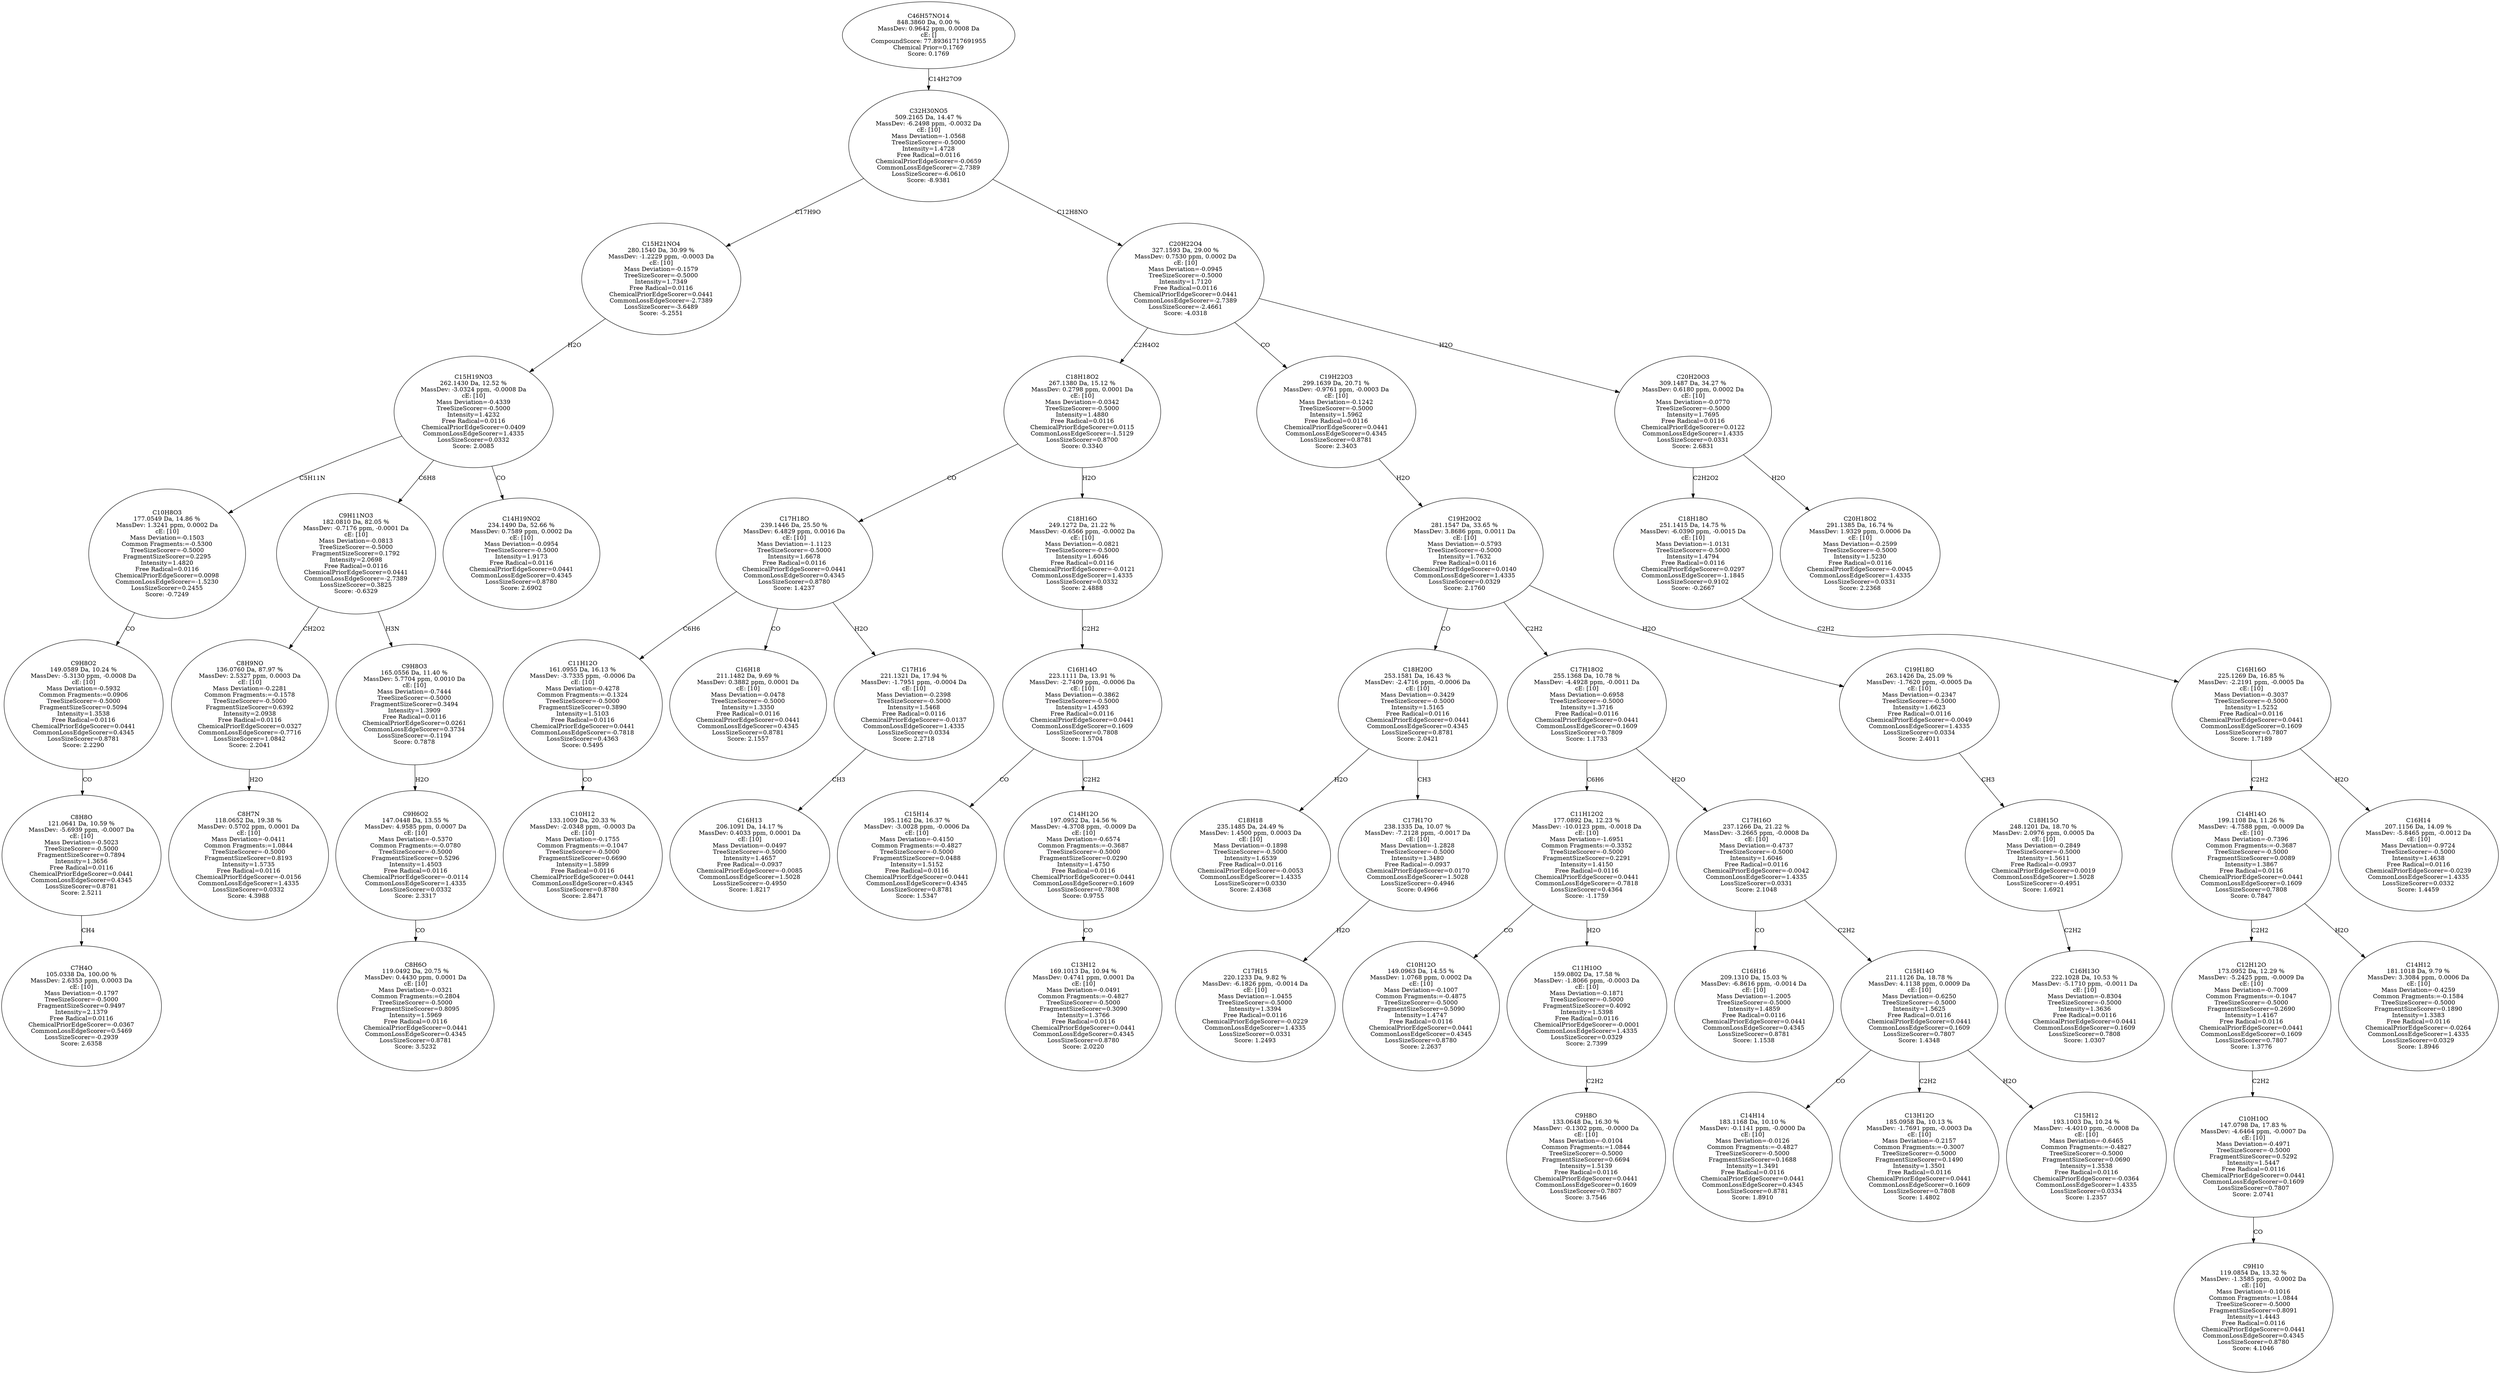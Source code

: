 strict digraph {
v1 [label="C7H4O\n105.0338 Da, 100.00 %\nMassDev: 2.6353 ppm, 0.0003 Da\ncE: [10]\nMass Deviation=-0.1797\nTreeSizeScorer=-0.5000\nFragmentSizeScorer=0.9497\nIntensity=2.1379\nFree Radical=0.0116\nChemicalPriorEdgeScorer=-0.0367\nCommonLossEdgeScorer=0.5469\nLossSizeScorer=-0.2939\nScore: 2.6358"];
v2 [label="C8H8O\n121.0641 Da, 10.59 %\nMassDev: -5.6939 ppm, -0.0007 Da\ncE: [10]\nMass Deviation=-0.5023\nTreeSizeScorer=-0.5000\nFragmentSizeScorer=0.7894\nIntensity=1.3656\nFree Radical=0.0116\nChemicalPriorEdgeScorer=0.0441\nCommonLossEdgeScorer=0.4345\nLossSizeScorer=0.8781\nScore: 2.5211"];
v3 [label="C9H8O2\n149.0589 Da, 10.24 %\nMassDev: -5.3130 ppm, -0.0008 Da\ncE: [10]\nMass Deviation=-0.5932\nCommon Fragments:=0.0906\nTreeSizeScorer=-0.5000\nFragmentSizeScorer=0.5094\nIntensity=1.3538\nFree Radical=0.0116\nChemicalPriorEdgeScorer=0.0441\nCommonLossEdgeScorer=0.4345\nLossSizeScorer=0.8781\nScore: 2.2290"];
v4 [label="C10H8O3\n177.0549 Da, 14.86 %\nMassDev: 1.3241 ppm, 0.0002 Da\ncE: [10]\nMass Deviation=-0.1503\nCommon Fragments:=-0.5300\nTreeSizeScorer=-0.5000\nFragmentSizeScorer=0.2295\nIntensity=1.4820\nFree Radical=0.0116\nChemicalPriorEdgeScorer=0.0098\nCommonLossEdgeScorer=-1.5230\nLossSizeScorer=0.2455\nScore: -0.7249"];
v5 [label="C8H7N\n118.0652 Da, 19.38 %\nMassDev: 0.5702 ppm, 0.0001 Da\ncE: [10]\nMass Deviation=-0.0411\nCommon Fragments:=1.0844\nTreeSizeScorer=-0.5000\nFragmentSizeScorer=0.8193\nIntensity=1.5735\nFree Radical=0.0116\nChemicalPriorEdgeScorer=-0.0156\nCommonLossEdgeScorer=1.4335\nLossSizeScorer=0.0332\nScore: 4.3988"];
v6 [label="C8H9NO\n136.0760 Da, 87.97 %\nMassDev: 2.5327 ppm, 0.0003 Da\ncE: [10]\nMass Deviation=-0.2281\nCommon Fragments:=-0.1578\nTreeSizeScorer=-0.5000\nFragmentSizeScorer=0.6392\nIntensity=2.0938\nFree Radical=0.0116\nChemicalPriorEdgeScorer=0.0327\nCommonLossEdgeScorer=-0.7716\nLossSizeScorer=1.0842\nScore: 2.2041"];
v7 [label="C8H6O\n119.0492 Da, 20.75 %\nMassDev: 0.4430 ppm, 0.0001 Da\ncE: [10]\nMass Deviation=-0.0321\nCommon Fragments:=0.2804\nTreeSizeScorer=-0.5000\nFragmentSizeScorer=0.8095\nIntensity=1.5969\nFree Radical=0.0116\nChemicalPriorEdgeScorer=0.0441\nCommonLossEdgeScorer=0.4345\nLossSizeScorer=0.8781\nScore: 3.5232"];
v8 [label="C9H6O2\n147.0448 Da, 13.55 %\nMassDev: 4.9585 ppm, 0.0007 Da\ncE: [10]\nMass Deviation=-0.5370\nCommon Fragments:=-0.0780\nTreeSizeScorer=-0.5000\nFragmentSizeScorer=0.5296\nIntensity=1.4503\nFree Radical=0.0116\nChemicalPriorEdgeScorer=-0.0114\nCommonLossEdgeScorer=1.4335\nLossSizeScorer=0.0332\nScore: 2.3317"];
v9 [label="C9H8O3\n165.0556 Da, 11.40 %\nMassDev: 5.7704 ppm, 0.0010 Da\ncE: [10]\nMass Deviation=-0.7444\nTreeSizeScorer=-0.5000\nFragmentSizeScorer=0.3494\nIntensity=1.3909\nFree Radical=0.0116\nChemicalPriorEdgeScorer=0.0261\nCommonLossEdgeScorer=0.3734\nLossSizeScorer=-0.1194\nScore: 0.7878"];
v10 [label="C9H11NO3\n182.0810 Da, 82.05 %\nMassDev: -0.7176 ppm, -0.0001 Da\ncE: [10]\nMass Deviation=-0.0813\nTreeSizeScorer=-0.5000\nFragmentSizeScorer=0.1792\nIntensity=2.0698\nFree Radical=0.0116\nChemicalPriorEdgeScorer=0.0441\nCommonLossEdgeScorer=-2.7389\nLossSizeScorer=0.3825\nScore: -0.6329"];
v11 [label="C14H19NO2\n234.1490 Da, 52.66 %\nMassDev: 0.7589 ppm, 0.0002 Da\ncE: [10]\nMass Deviation=-0.0954\nTreeSizeScorer=-0.5000\nIntensity=1.9173\nFree Radical=0.0116\nChemicalPriorEdgeScorer=0.0441\nCommonLossEdgeScorer=0.4345\nLossSizeScorer=0.8780\nScore: 2.6902"];
v12 [label="C15H19NO3\n262.1430 Da, 12.52 %\nMassDev: -3.0324 ppm, -0.0008 Da\ncE: [10]\nMass Deviation=-0.4339\nTreeSizeScorer=-0.5000\nIntensity=1.4232\nFree Radical=0.0116\nChemicalPriorEdgeScorer=0.0409\nCommonLossEdgeScorer=1.4335\nLossSizeScorer=0.0332\nScore: 2.0085"];
v13 [label="C15H21NO4\n280.1540 Da, 30.99 %\nMassDev: -1.2229 ppm, -0.0003 Da\ncE: [10]\nMass Deviation=-0.1579\nTreeSizeScorer=-0.5000\nIntensity=1.7349\nFree Radical=0.0116\nChemicalPriorEdgeScorer=0.0441\nCommonLossEdgeScorer=-2.7389\nLossSizeScorer=-3.6489\nScore: -5.2551"];
v14 [label="C10H12\n133.1009 Da, 20.33 %\nMassDev: -2.0348 ppm, -0.0003 Da\ncE: [10]\nMass Deviation=-0.1755\nCommon Fragments:=-0.1047\nTreeSizeScorer=-0.5000\nFragmentSizeScorer=0.6690\nIntensity=1.5899\nFree Radical=0.0116\nChemicalPriorEdgeScorer=0.0441\nCommonLossEdgeScorer=0.4345\nLossSizeScorer=0.8780\nScore: 2.8471"];
v15 [label="C11H12O\n161.0955 Da, 16.13 %\nMassDev: -3.7335 ppm, -0.0006 Da\ncE: [10]\nMass Deviation=-0.4278\nCommon Fragments:=-0.1324\nTreeSizeScorer=-0.5000\nFragmentSizeScorer=0.3890\nIntensity=1.5103\nFree Radical=0.0116\nChemicalPriorEdgeScorer=0.0441\nCommonLossEdgeScorer=-0.7818\nLossSizeScorer=0.4363\nScore: 0.5495"];
v16 [label="C16H18\n211.1482 Da, 9.69 %\nMassDev: 0.3882 ppm, 0.0001 Da\ncE: [10]\nMass Deviation=-0.0478\nTreeSizeScorer=-0.5000\nIntensity=1.3350\nFree Radical=0.0116\nChemicalPriorEdgeScorer=0.0441\nCommonLossEdgeScorer=0.4345\nLossSizeScorer=0.8781\nScore: 2.1557"];
v17 [label="C16H13\n206.1091 Da, 14.17 %\nMassDev: 0.4033 ppm, 0.0001 Da\ncE: [10]\nMass Deviation=-0.0497\nTreeSizeScorer=-0.5000\nIntensity=1.4657\nFree Radical=-0.0937\nChemicalPriorEdgeScorer=-0.0085\nCommonLossEdgeScorer=1.5028\nLossSizeScorer=-0.4950\nScore: 1.8217"];
v18 [label="C17H16\n221.1321 Da, 17.94 %\nMassDev: -1.7951 ppm, -0.0004 Da\ncE: [10]\nMass Deviation=-0.2398\nTreeSizeScorer=-0.5000\nIntensity=1.5468\nFree Radical=0.0116\nChemicalPriorEdgeScorer=-0.0137\nCommonLossEdgeScorer=1.4335\nLossSizeScorer=0.0334\nScore: 2.2718"];
v19 [label="C17H18O\n239.1446 Da, 25.50 %\nMassDev: 6.4829 ppm, 0.0016 Da\ncE: [10]\nMass Deviation=-1.1123\nTreeSizeScorer=-0.5000\nIntensity=1.6678\nFree Radical=0.0116\nChemicalPriorEdgeScorer=0.0441\nCommonLossEdgeScorer=0.4345\nLossSizeScorer=0.8780\nScore: 1.4237"];
v20 [label="C15H14\n195.1162 Da, 16.37 %\nMassDev: -3.0028 ppm, -0.0006 Da\ncE: [10]\nMass Deviation=-0.4150\nCommon Fragments:=-0.4827\nTreeSizeScorer=-0.5000\nFragmentSizeScorer=0.0488\nIntensity=1.5152\nFree Radical=0.0116\nChemicalPriorEdgeScorer=0.0441\nCommonLossEdgeScorer=0.4345\nLossSizeScorer=0.8781\nScore: 1.5347"];
v21 [label="C13H12\n169.1013 Da, 10.94 %\nMassDev: 0.4741 ppm, 0.0001 Da\ncE: [10]\nMass Deviation=-0.0491\nCommon Fragments:=-0.4827\nTreeSizeScorer=-0.5000\nFragmentSizeScorer=0.3090\nIntensity=1.3766\nFree Radical=0.0116\nChemicalPriorEdgeScorer=0.0441\nCommonLossEdgeScorer=0.4345\nLossSizeScorer=0.8780\nScore: 2.0220"];
v22 [label="C14H12O\n197.0952 Da, 14.56 %\nMassDev: -4.3708 ppm, -0.0009 Da\ncE: [10]\nMass Deviation=-0.6574\nCommon Fragments:=-0.3687\nTreeSizeScorer=-0.5000\nFragmentSizeScorer=0.0290\nIntensity=1.4750\nFree Radical=0.0116\nChemicalPriorEdgeScorer=0.0441\nCommonLossEdgeScorer=0.1609\nLossSizeScorer=0.7808\nScore: 0.9755"];
v23 [label="C16H14O\n223.1111 Da, 13.91 %\nMassDev: -2.7409 ppm, -0.0006 Da\ncE: [10]\nMass Deviation=-0.3862\nTreeSizeScorer=-0.5000\nIntensity=1.4593\nFree Radical=0.0116\nChemicalPriorEdgeScorer=0.0441\nCommonLossEdgeScorer=0.1609\nLossSizeScorer=0.7808\nScore: 1.5704"];
v24 [label="C18H16O\n249.1272 Da, 21.22 %\nMassDev: -0.6566 ppm, -0.0002 Da\ncE: [10]\nMass Deviation=-0.0821\nTreeSizeScorer=-0.5000\nIntensity=1.6046\nFree Radical=0.0116\nChemicalPriorEdgeScorer=-0.0121\nCommonLossEdgeScorer=1.4335\nLossSizeScorer=0.0332\nScore: 2.4888"];
v25 [label="C18H18O2\n267.1380 Da, 15.12 %\nMassDev: 0.2798 ppm, 0.0001 Da\ncE: [10]\nMass Deviation=-0.0342\nTreeSizeScorer=-0.5000\nIntensity=1.4880\nFree Radical=0.0116\nChemicalPriorEdgeScorer=0.0115\nCommonLossEdgeScorer=-1.5129\nLossSizeScorer=0.8700\nScore: 0.3340"];
v26 [label="C18H18\n235.1485 Da, 24.49 %\nMassDev: 1.4500 ppm, 0.0003 Da\ncE: [10]\nMass Deviation=-0.1898\nTreeSizeScorer=-0.5000\nIntensity=1.6539\nFree Radical=0.0116\nChemicalPriorEdgeScorer=-0.0053\nCommonLossEdgeScorer=1.4335\nLossSizeScorer=0.0330\nScore: 2.4368"];
v27 [label="C17H15\n220.1233 Da, 9.82 %\nMassDev: -6.1826 ppm, -0.0014 Da\ncE: [10]\nMass Deviation=-1.0455\nTreeSizeScorer=-0.5000\nIntensity=1.3394\nFree Radical=0.0116\nChemicalPriorEdgeScorer=-0.0229\nCommonLossEdgeScorer=1.4335\nLossSizeScorer=0.0331\nScore: 1.2493"];
v28 [label="C17H17O\n238.1335 Da, 10.07 %\nMassDev: -7.2128 ppm, -0.0017 Da\ncE: [10]\nMass Deviation=-1.2828\nTreeSizeScorer=-0.5000\nIntensity=1.3480\nFree Radical=-0.0937\nChemicalPriorEdgeScorer=0.0170\nCommonLossEdgeScorer=1.5028\nLossSizeScorer=-0.4946\nScore: 0.4966"];
v29 [label="C18H20O\n253.1581 Da, 16.43 %\nMassDev: -2.4716 ppm, -0.0006 Da\ncE: [10]\nMass Deviation=-0.3429\nTreeSizeScorer=-0.5000\nIntensity=1.5165\nFree Radical=0.0116\nChemicalPriorEdgeScorer=0.0441\nCommonLossEdgeScorer=0.4345\nLossSizeScorer=0.8781\nScore: 2.0421"];
v30 [label="C10H12O\n149.0963 Da, 14.55 %\nMassDev: 1.0768 ppm, 0.0002 Da\ncE: [10]\nMass Deviation=-0.1007\nCommon Fragments:=-0.4875\nTreeSizeScorer=-0.5000\nFragmentSizeScorer=0.5090\nIntensity=1.4747\nFree Radical=0.0116\nChemicalPriorEdgeScorer=0.0441\nCommonLossEdgeScorer=0.4345\nLossSizeScorer=0.8780\nScore: 2.2637"];
v31 [label="C9H8O\n133.0648 Da, 16.30 %\nMassDev: -0.1302 ppm, -0.0000 Da\ncE: [10]\nMass Deviation=-0.0104\nCommon Fragments:=1.0844\nTreeSizeScorer=-0.5000\nFragmentSizeScorer=0.6694\nIntensity=1.5139\nFree Radical=0.0116\nChemicalPriorEdgeScorer=0.0441\nCommonLossEdgeScorer=0.1609\nLossSizeScorer=0.7807\nScore: 3.7546"];
v32 [label="C11H10O\n159.0802 Da, 17.58 %\nMassDev: -1.8066 ppm, -0.0003 Da\ncE: [10]\nMass Deviation=-0.1871\nTreeSizeScorer=-0.5000\nFragmentSizeScorer=0.4092\nIntensity=1.5398\nFree Radical=0.0116\nChemicalPriorEdgeScorer=-0.0001\nCommonLossEdgeScorer=1.4335\nLossSizeScorer=0.0329\nScore: 2.7399"];
v33 [label="C11H12O2\n177.0892 Da, 12.23 %\nMassDev: -10.0123 ppm, -0.0018 Da\ncE: [10]\nMass Deviation=-1.6951\nCommon Fragments:=-0.3352\nTreeSizeScorer=-0.5000\nFragmentSizeScorer=0.2291\nIntensity=1.4150\nFree Radical=0.0116\nChemicalPriorEdgeScorer=0.0441\nCommonLossEdgeScorer=-0.7818\nLossSizeScorer=0.4364\nScore: -1.1759"];
v34 [label="C16H16\n209.1310 Da, 15.03 %\nMassDev: -6.8616 ppm, -0.0014 Da\ncE: [10]\nMass Deviation=-1.2005\nTreeSizeScorer=-0.5000\nIntensity=1.4859\nFree Radical=0.0116\nChemicalPriorEdgeScorer=0.0441\nCommonLossEdgeScorer=0.4345\nLossSizeScorer=0.8781\nScore: 1.1538"];
v35 [label="C14H14\n183.1168 Da, 10.10 %\nMassDev: -0.1141 ppm, -0.0000 Da\ncE: [10]\nMass Deviation=-0.0126\nCommon Fragments:=-0.4827\nTreeSizeScorer=-0.5000\nFragmentSizeScorer=0.1688\nIntensity=1.3491\nFree Radical=0.0116\nChemicalPriorEdgeScorer=0.0441\nCommonLossEdgeScorer=0.4345\nLossSizeScorer=0.8781\nScore: 1.8910"];
v36 [label="C13H12O\n185.0958 Da, 10.13 %\nMassDev: -1.7691 ppm, -0.0003 Da\ncE: [10]\nMass Deviation=-0.2157\nCommon Fragments:=-0.3007\nTreeSizeScorer=-0.5000\nFragmentSizeScorer=0.1490\nIntensity=1.3501\nFree Radical=0.0116\nChemicalPriorEdgeScorer=0.0441\nCommonLossEdgeScorer=0.1609\nLossSizeScorer=0.7808\nScore: 1.4802"];
v37 [label="C15H12\n193.1003 Da, 10.24 %\nMassDev: -4.4010 ppm, -0.0008 Da\ncE: [10]\nMass Deviation=-0.6465\nCommon Fragments:=-0.4827\nTreeSizeScorer=-0.5000\nFragmentSizeScorer=0.0690\nIntensity=1.3538\nFree Radical=0.0116\nChemicalPriorEdgeScorer=-0.0364\nCommonLossEdgeScorer=1.4335\nLossSizeScorer=0.0334\nScore: 1.2357"];
v38 [label="C15H14O\n211.1126 Da, 18.78 %\nMassDev: 4.1138 ppm, 0.0009 Da\ncE: [10]\nMass Deviation=-0.6250\nTreeSizeScorer=-0.5000\nIntensity=1.5625\nFree Radical=0.0116\nChemicalPriorEdgeScorer=0.0441\nCommonLossEdgeScorer=0.1609\nLossSizeScorer=0.7807\nScore: 1.4348"];
v39 [label="C17H16O\n237.1266 Da, 21.22 %\nMassDev: -3.2665 ppm, -0.0008 Da\ncE: [10]\nMass Deviation=-0.4737\nTreeSizeScorer=-0.5000\nIntensity=1.6046\nFree Radical=0.0116\nChemicalPriorEdgeScorer=-0.0042\nCommonLossEdgeScorer=1.4335\nLossSizeScorer=0.0331\nScore: 2.1048"];
v40 [label="C17H18O2\n255.1368 Da, 10.78 %\nMassDev: -4.4928 ppm, -0.0011 Da\ncE: [10]\nMass Deviation=-0.6958\nTreeSizeScorer=-0.5000\nIntensity=1.3716\nFree Radical=0.0116\nChemicalPriorEdgeScorer=0.0441\nCommonLossEdgeScorer=0.1609\nLossSizeScorer=0.7809\nScore: 1.1733"];
v41 [label="C16H13O\n222.1028 Da, 10.53 %\nMassDev: -5.1710 ppm, -0.0011 Da\ncE: [10]\nMass Deviation=-0.8304\nTreeSizeScorer=-0.5000\nIntensity=1.3636\nFree Radical=0.0116\nChemicalPriorEdgeScorer=0.0441\nCommonLossEdgeScorer=0.1609\nLossSizeScorer=0.7808\nScore: 1.0307"];
v42 [label="C18H15O\n248.1201 Da, 18.70 %\nMassDev: 2.0976 ppm, 0.0005 Da\ncE: [10]\nMass Deviation=-0.2849\nTreeSizeScorer=-0.5000\nIntensity=1.5611\nFree Radical=-0.0937\nChemicalPriorEdgeScorer=0.0019\nCommonLossEdgeScorer=1.5028\nLossSizeScorer=-0.4951\nScore: 1.6921"];
v43 [label="C19H18O\n263.1426 Da, 25.09 %\nMassDev: -1.7620 ppm, -0.0005 Da\ncE: [10]\nMass Deviation=-0.2347\nTreeSizeScorer=-0.5000\nIntensity=1.6623\nFree Radical=0.0116\nChemicalPriorEdgeScorer=-0.0049\nCommonLossEdgeScorer=1.4335\nLossSizeScorer=0.0334\nScore: 2.4011"];
v44 [label="C19H20O2\n281.1547 Da, 33.65 %\nMassDev: 3.8686 ppm, 0.0011 Da\ncE: [10]\nMass Deviation=-0.5793\nTreeSizeScorer=-0.5000\nIntensity=1.7632\nFree Radical=0.0116\nChemicalPriorEdgeScorer=0.0140\nCommonLossEdgeScorer=1.4335\nLossSizeScorer=0.0329\nScore: 2.1760"];
v45 [label="C19H22O3\n299.1639 Da, 20.71 %\nMassDev: -0.9761 ppm, -0.0003 Da\ncE: [10]\nMass Deviation=-0.1242\nTreeSizeScorer=-0.5000\nIntensity=1.5962\nFree Radical=0.0116\nChemicalPriorEdgeScorer=0.0441\nCommonLossEdgeScorer=0.4345\nLossSizeScorer=0.8781\nScore: 2.3403"];
v46 [label="C9H10\n119.0854 Da, 13.32 %\nMassDev: -1.3585 ppm, -0.0002 Da\ncE: [10]\nMass Deviation=-0.1016\nCommon Fragments:=1.0844\nTreeSizeScorer=-0.5000\nFragmentSizeScorer=0.8091\nIntensity=1.4443\nFree Radical=0.0116\nChemicalPriorEdgeScorer=0.0441\nCommonLossEdgeScorer=0.4345\nLossSizeScorer=0.8780\nScore: 4.1046"];
v47 [label="C10H10O\n147.0798 Da, 17.83 %\nMassDev: -4.6464 ppm, -0.0007 Da\ncE: [10]\nMass Deviation=-0.4971\nTreeSizeScorer=-0.5000\nFragmentSizeScorer=0.5292\nIntensity=1.5447\nFree Radical=0.0116\nChemicalPriorEdgeScorer=0.0441\nCommonLossEdgeScorer=0.1609\nLossSizeScorer=0.7807\nScore: 2.0741"];
v48 [label="C12H12O\n173.0952 Da, 12.29 %\nMassDev: -5.2425 ppm, -0.0009 Da\ncE: [10]\nMass Deviation=-0.7009\nCommon Fragments:=-0.1047\nTreeSizeScorer=-0.5000\nFragmentSizeScorer=0.2690\nIntensity=1.4167\nFree Radical=0.0116\nChemicalPriorEdgeScorer=0.0441\nCommonLossEdgeScorer=0.1609\nLossSizeScorer=0.7807\nScore: 1.3776"];
v49 [label="C14H12\n181.1018 Da, 9.79 %\nMassDev: 3.3084 ppm, 0.0006 Da\ncE: [10]\nMass Deviation=-0.4259\nCommon Fragments:=-0.1584\nTreeSizeScorer=-0.5000\nFragmentSizeScorer=0.1890\nIntensity=1.3383\nFree Radical=0.0116\nChemicalPriorEdgeScorer=-0.0264\nCommonLossEdgeScorer=1.4335\nLossSizeScorer=0.0329\nScore: 1.8946"];
v50 [label="C14H14O\n199.1108 Da, 11.26 %\nMassDev: -4.7588 ppm, -0.0009 Da\ncE: [10]\nMass Deviation=-0.7396\nCommon Fragments:=-0.3687\nTreeSizeScorer=-0.5000\nFragmentSizeScorer=0.0089\nIntensity=1.3867\nFree Radical=0.0116\nChemicalPriorEdgeScorer=0.0441\nCommonLossEdgeScorer=0.1609\nLossSizeScorer=0.7808\nScore: 0.7847"];
v51 [label="C16H14\n207.1156 Da, 14.09 %\nMassDev: -5.8465 ppm, -0.0012 Da\ncE: [10]\nMass Deviation=-0.9724\nTreeSizeScorer=-0.5000\nIntensity=1.4638\nFree Radical=0.0116\nChemicalPriorEdgeScorer=-0.0239\nCommonLossEdgeScorer=1.4335\nLossSizeScorer=0.0332\nScore: 1.4459"];
v52 [label="C16H16O\n225.1269 Da, 16.85 %\nMassDev: -2.2191 ppm, -0.0005 Da\ncE: [10]\nMass Deviation=-0.3037\nTreeSizeScorer=-0.5000\nIntensity=1.5252\nFree Radical=0.0116\nChemicalPriorEdgeScorer=0.0441\nCommonLossEdgeScorer=0.1609\nLossSizeScorer=0.7807\nScore: 1.7189"];
v53 [label="C18H18O\n251.1415 Da, 14.75 %\nMassDev: -6.0390 ppm, -0.0015 Da\ncE: [10]\nMass Deviation=-1.0131\nTreeSizeScorer=-0.5000\nIntensity=1.4794\nFree Radical=0.0116\nChemicalPriorEdgeScorer=0.0297\nCommonLossEdgeScorer=-1.1845\nLossSizeScorer=0.9102\nScore: -0.2667"];
v54 [label="C20H18O2\n291.1385 Da, 16.74 %\nMassDev: 1.9329 ppm, 0.0006 Da\ncE: [10]\nMass Deviation=-0.2599\nTreeSizeScorer=-0.5000\nIntensity=1.5230\nFree Radical=0.0116\nChemicalPriorEdgeScorer=-0.0045\nCommonLossEdgeScorer=1.4335\nLossSizeScorer=0.0331\nScore: 2.2368"];
v55 [label="C20H20O3\n309.1487 Da, 34.27 %\nMassDev: 0.6180 ppm, 0.0002 Da\ncE: [10]\nMass Deviation=-0.0770\nTreeSizeScorer=-0.5000\nIntensity=1.7695\nFree Radical=0.0116\nChemicalPriorEdgeScorer=0.0122\nCommonLossEdgeScorer=1.4335\nLossSizeScorer=0.0331\nScore: 2.6831"];
v56 [label="C20H22O4\n327.1593 Da, 29.00 %\nMassDev: 0.7530 ppm, 0.0002 Da\ncE: [10]\nMass Deviation=-0.0945\nTreeSizeScorer=-0.5000\nIntensity=1.7120\nFree Radical=0.0116\nChemicalPriorEdgeScorer=0.0441\nCommonLossEdgeScorer=-2.7389\nLossSizeScorer=-2.4661\nScore: -4.0318"];
v57 [label="C32H30NO5\n509.2165 Da, 14.47 %\nMassDev: -6.2498 ppm, -0.0032 Da\ncE: [10]\nMass Deviation=-1.0568\nTreeSizeScorer=-0.5000\nIntensity=1.4728\nFree Radical=0.0116\nChemicalPriorEdgeScorer=-0.0659\nCommonLossEdgeScorer=-2.7389\nLossSizeScorer=-6.0610\nScore: -8.9381"];
v58 [label="C46H57NO14\n848.3860 Da, 0.00 %\nMassDev: 0.9642 ppm, 0.0008 Da\ncE: []\nCompoundScore: 77.89361717691955\nChemical Prior=0.1769\nScore: 0.1769"];
v2 -> v1 [label="CH4"];
v3 -> v2 [label="CO"];
v4 -> v3 [label="CO"];
v12 -> v4 [label="C5H11N"];
v6 -> v5 [label="H2O"];
v10 -> v6 [label="CH2O2"];
v8 -> v7 [label="CO"];
v9 -> v8 [label="H2O"];
v10 -> v9 [label="H3N"];
v12 -> v10 [label="C6H8"];
v12 -> v11 [label="CO"];
v13 -> v12 [label="H2O"];
v57 -> v13 [label="C17H9O"];
v15 -> v14 [label="CO"];
v19 -> v15 [label="C6H6"];
v19 -> v16 [label="CO"];
v18 -> v17 [label="CH3"];
v19 -> v18 [label="H2O"];
v25 -> v19 [label="CO"];
v23 -> v20 [label="CO"];
v22 -> v21 [label="CO"];
v23 -> v22 [label="C2H2"];
v24 -> v23 [label="C2H2"];
v25 -> v24 [label="H2O"];
v56 -> v25 [label="C2H4O2"];
v29 -> v26 [label="H2O"];
v28 -> v27 [label="H2O"];
v29 -> v28 [label="CH3"];
v44 -> v29 [label="CO"];
v33 -> v30 [label="CO"];
v32 -> v31 [label="C2H2"];
v33 -> v32 [label="H2O"];
v40 -> v33 [label="C6H6"];
v39 -> v34 [label="CO"];
v38 -> v35 [label="CO"];
v38 -> v36 [label="C2H2"];
v38 -> v37 [label="H2O"];
v39 -> v38 [label="C2H2"];
v40 -> v39 [label="H2O"];
v44 -> v40 [label="C2H2"];
v42 -> v41 [label="C2H2"];
v43 -> v42 [label="CH3"];
v44 -> v43 [label="H2O"];
v45 -> v44 [label="H2O"];
v56 -> v45 [label="CO"];
v47 -> v46 [label="CO"];
v48 -> v47 [label="C2H2"];
v50 -> v48 [label="C2H2"];
v50 -> v49 [label="H2O"];
v52 -> v50 [label="C2H2"];
v52 -> v51 [label="H2O"];
v53 -> v52 [label="C2H2"];
v55 -> v53 [label="C2H2O2"];
v55 -> v54 [label="H2O"];
v56 -> v55 [label="H2O"];
v57 -> v56 [label="C12H8NO"];
v58 -> v57 [label="C14H27O9"];
}